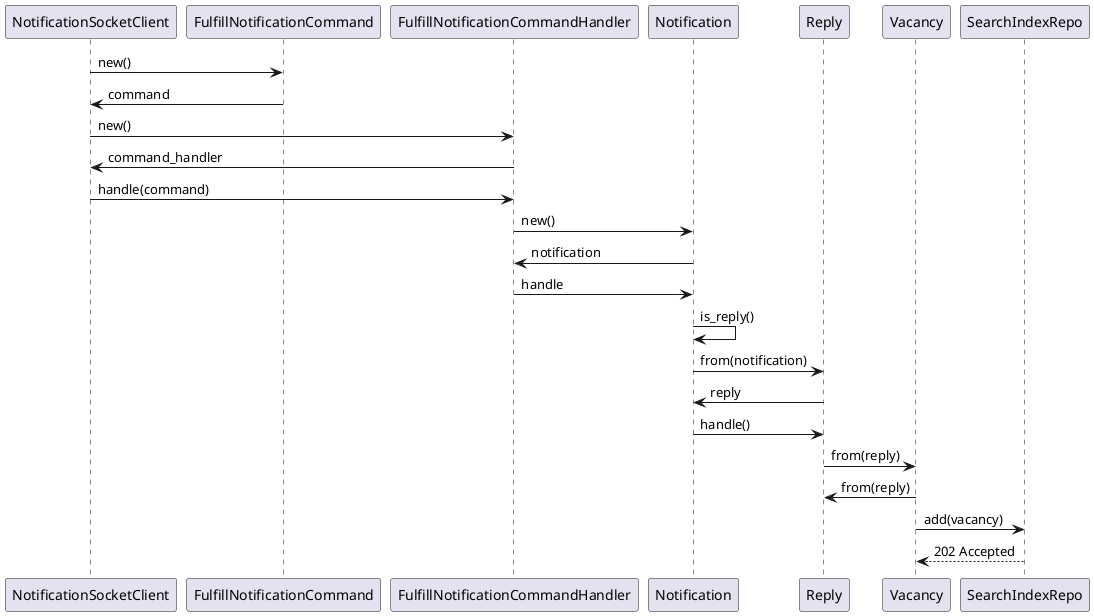 @startuml
NotificationSocketClient -> FulfillNotificationCommand: new()
FulfillNotificationCommand -> NotificationSocketClient: command
NotificationSocketClient -> FulfillNotificationCommandHandler: new()
FulfillNotificationCommandHandler -> NotificationSocketClient: command_handler
NotificationSocketClient -> FulfillNotificationCommandHandler: handle(command)

FulfillNotificationCommandHandler -> Notification: new()
Notification -> FulfillNotificationCommandHandler: notification
FulfillNotificationCommandHandler -> Notification: handle
Notification -> Notification: is_reply()
Notification -> Reply: from(notification)
Reply -> Notification: reply
Notification -> Reply: handle()
' TODO: all communication with self.
Reply -> Vacancy: from(reply)
Vacancy -> Reply: from(reply)
Vacancy -> SearchIndexRepo: add(vacancy)
SearchIndexRepo --> Vacancy: 202 Accepted
@enduml
